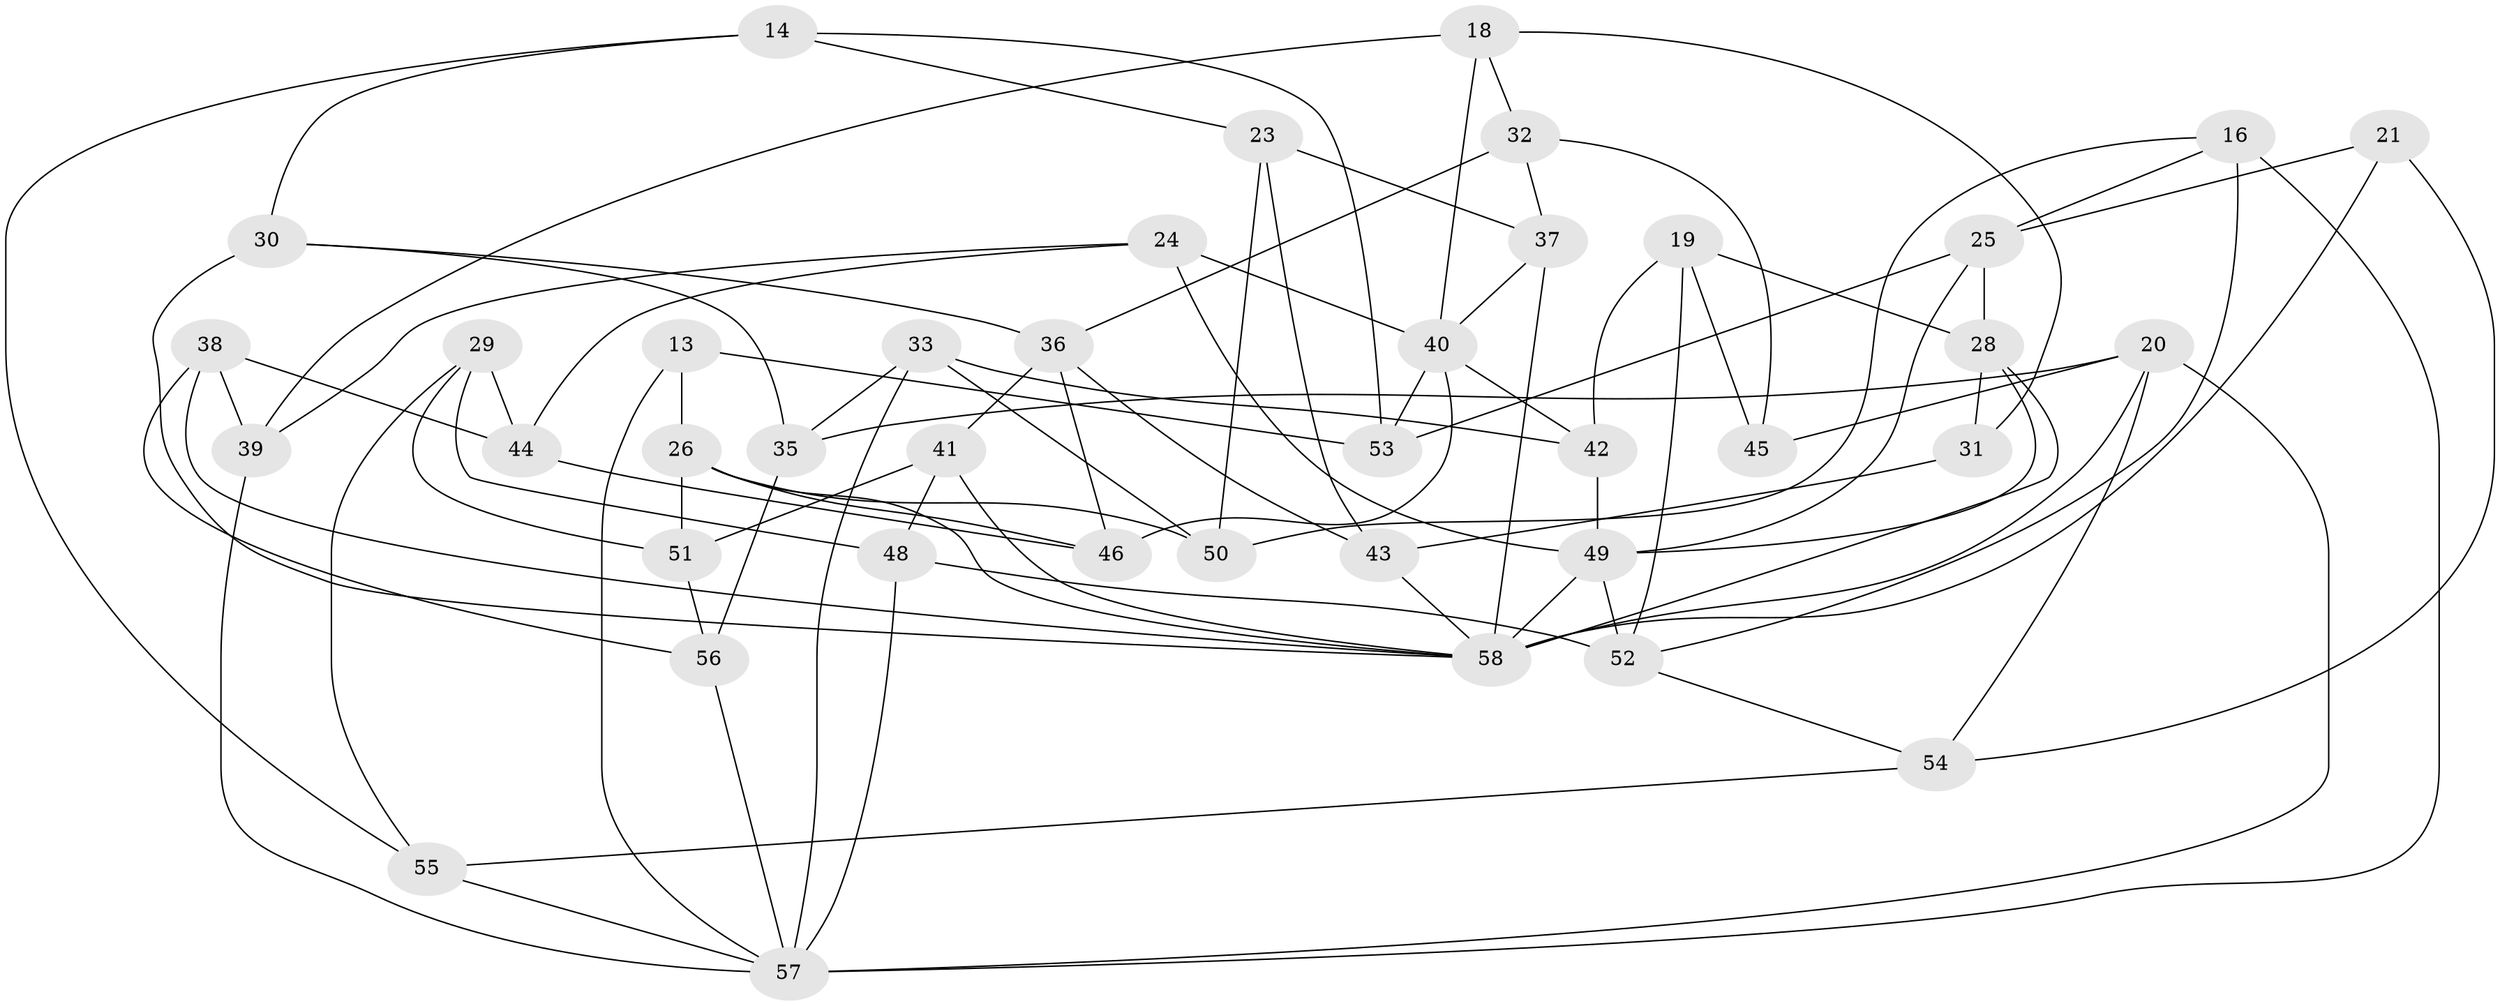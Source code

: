 // original degree distribution, {4: 1.0}
// Generated by graph-tools (version 1.1) at 2025/02/03/04/25 22:02:59]
// undirected, 40 vertices, 88 edges
graph export_dot {
graph [start="1"]
  node [color=gray90,style=filled];
  13;
  14;
  16;
  18;
  19;
  20 [super="+3"];
  21;
  23;
  24 [super="+9"];
  25 [super="+6"];
  26 [super="+5"];
  28 [super="+4"];
  29;
  30;
  31;
  32;
  33;
  35;
  36 [super="+27"];
  37;
  38;
  39;
  40 [super="+12"];
  41 [super="+22"];
  42;
  43;
  44;
  45;
  46;
  48;
  49 [super="+17+10"];
  50;
  51;
  52 [super="+47"];
  53;
  54;
  55;
  56;
  57 [super="+2+15"];
  58 [super="+34"];
  13 -- 53;
  13 -- 26 [weight=2];
  13 -- 57;
  14 -- 30;
  14 -- 53;
  14 -- 55;
  14 -- 23;
  16 -- 52;
  16 -- 50;
  16 -- 57;
  16 -- 25;
  18 -- 32;
  18 -- 39;
  18 -- 31;
  18 -- 40;
  19 -- 42;
  19 -- 45;
  19 -- 28;
  19 -- 52;
  20 -- 45 [weight=2];
  20 -- 35;
  20 -- 54;
  20 -- 57;
  20 -- 58;
  21 -- 25 [weight=2];
  21 -- 54;
  21 -- 58;
  23 -- 50;
  23 -- 43;
  23 -- 37;
  24 -- 44;
  24 -- 49 [weight=3];
  24 -- 39;
  24 -- 40;
  25 -- 53;
  25 -- 28;
  25 -- 49;
  26 -- 50;
  26 -- 51;
  26 -- 46;
  26 -- 58;
  28 -- 31 [weight=2];
  28 -- 49;
  28 -- 58;
  29 -- 48;
  29 -- 55;
  29 -- 51;
  29 -- 44;
  30 -- 58;
  30 -- 35;
  30 -- 36;
  31 -- 43;
  32 -- 36;
  32 -- 45;
  32 -- 37;
  33 -- 50;
  33 -- 35;
  33 -- 42;
  33 -- 57;
  35 -- 56;
  36 -- 41 [weight=2];
  36 -- 46;
  36 -- 43;
  37 -- 58;
  37 -- 40;
  38 -- 56;
  38 -- 44;
  38 -- 39;
  38 -- 58;
  39 -- 57;
  40 -- 42;
  40 -- 53;
  40 -- 46;
  41 -- 58 [weight=2];
  41 -- 48;
  41 -- 51;
  42 -- 49;
  43 -- 58;
  44 -- 46;
  48 -- 57;
  48 -- 52;
  49 -- 58 [weight=2];
  49 -- 52 [weight=2];
  51 -- 56;
  52 -- 54;
  54 -- 55;
  55 -- 57;
  56 -- 57;
}
